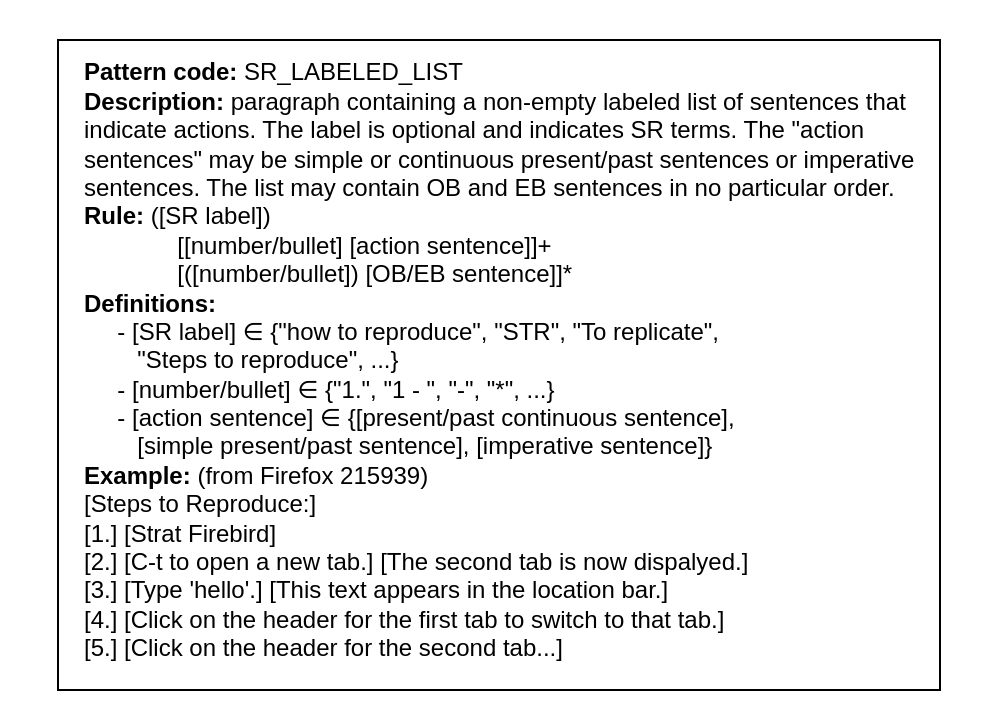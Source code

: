 <mxfile version="26.1.1">
  <diagram name="第 1 页" id="xiOUvQu3qtOdcUAIfE1B">
    <mxGraphModel dx="809" dy="456" grid="1" gridSize="10" guides="1" tooltips="1" connect="1" arrows="1" fold="1" page="1" pageScale="1" pageWidth="827" pageHeight="1169" math="0" shadow="0">
      <root>
        <mxCell id="0" />
        <mxCell id="1" parent="0" />
        <mxCell id="-GHVY0OhcnfMqbA6yV-Y-1" value="" style="rounded=0;whiteSpace=wrap;html=1;" parent="1" vertex="1">
          <mxGeometry x="199" y="140" width="441" height="325" as="geometry" />
        </mxCell>
        <mxCell id="-GHVY0OhcnfMqbA6yV-Y-4" value="&lt;blockquote style=&quot;margin: 0 0 0 40px; border: none; padding: 0px;&quot;&gt;&lt;b&gt;Pattern code: &lt;/b&gt;SR_LABELED_LIST&lt;div&gt;&lt;b&gt;Description:&lt;/b&gt;&amp;nbsp;paragraph containing a non-empty labeled list of sentences that&lt;/div&gt;&lt;div&gt;indicate actions. The label is optional and indicates SR terms. The &quot;action&amp;nbsp;&lt;/div&gt;&lt;div&gt;sentences&quot; may be simple or continuous present/past sentences or imperative&lt;/div&gt;&lt;div&gt;sentences. The list may contain OB and EB sentences in no particular order.&lt;/div&gt;&lt;div&gt;&lt;b&gt;Rule: &lt;/b&gt;([SR label])&lt;/div&gt;&lt;div&gt;&lt;span style=&quot;white-space: pre;&quot;&gt;&#x9;&lt;/span&gt;&amp;nbsp; &amp;nbsp; &amp;nbsp; [[number/bullet] [action sentence]]+&lt;/div&gt;&lt;div&gt;&amp;nbsp; &amp;nbsp; &amp;nbsp; &amp;nbsp; &amp;nbsp; &amp;nbsp; &amp;nbsp; [([number/bullet]) [OB/EB sentence]]*&amp;nbsp;&lt;/div&gt;&lt;div&gt;&lt;b style=&quot;background-color: transparent; color: light-dark(rgb(0, 0, 0), rgb(255, 255, 255));&quot;&gt;Definitions:&lt;/b&gt;&lt;/div&gt;&lt;div&gt;&amp;nbsp; &amp;nbsp; &amp;nbsp;- [SR label] ∈ {&quot;how to reproduce&quot;, &quot;STR&quot;, &quot;To replicate&quot;,&lt;/div&gt;&lt;div&gt;&amp;nbsp; &amp;nbsp; &amp;nbsp; &amp;nbsp; &quot;Steps to reproduce&quot;, ...}&lt;/div&gt;&lt;div&gt;&amp;nbsp; &amp;nbsp; &amp;nbsp;- [number/bullet] ∈ {&quot;1.&quot;, &quot;1 - &quot;, &quot;-&quot;, &quot;*&quot;, ...}&lt;/div&gt;&lt;div&gt;&amp;nbsp; &amp;nbsp; &amp;nbsp;- [action sentence] ∈ {[present/past continuous sentence],&amp;nbsp;&lt;/div&gt;&lt;div&gt;&amp;nbsp; &amp;nbsp; &amp;nbsp; &amp;nbsp; [simple present/past sentence], [imperative sentence]}&lt;/div&gt;&lt;div&gt;&lt;b&gt;Example: &lt;/b&gt;(from Firefox 215939)&lt;/div&gt;&lt;div&gt;[Steps to Reproduce:]&lt;/div&gt;&lt;div&gt;[1.] [Strat Firebird]&lt;/div&gt;&lt;div&gt;[2.] [C-t to open a new tab.] [The second tab is now dispalyed.]&lt;/div&gt;&lt;div&gt;[3.] [Type &#39;hello&#39;.] [This text appears in the location bar.]&lt;/div&gt;&lt;div&gt;[4.] [Click on the header for the first tab to switch to that tab.]&lt;/div&gt;&lt;div&gt;[5.] [Click on the header for the second tab...]&lt;/div&gt;&lt;/blockquote&gt;" style="text;html=1;align=left;verticalAlign=middle;whiteSpace=wrap;rounded=0;" parent="1" vertex="1">
          <mxGeometry x="170" y="120" width="500" height="360" as="geometry" />
        </mxCell>
      </root>
    </mxGraphModel>
  </diagram>
</mxfile>
